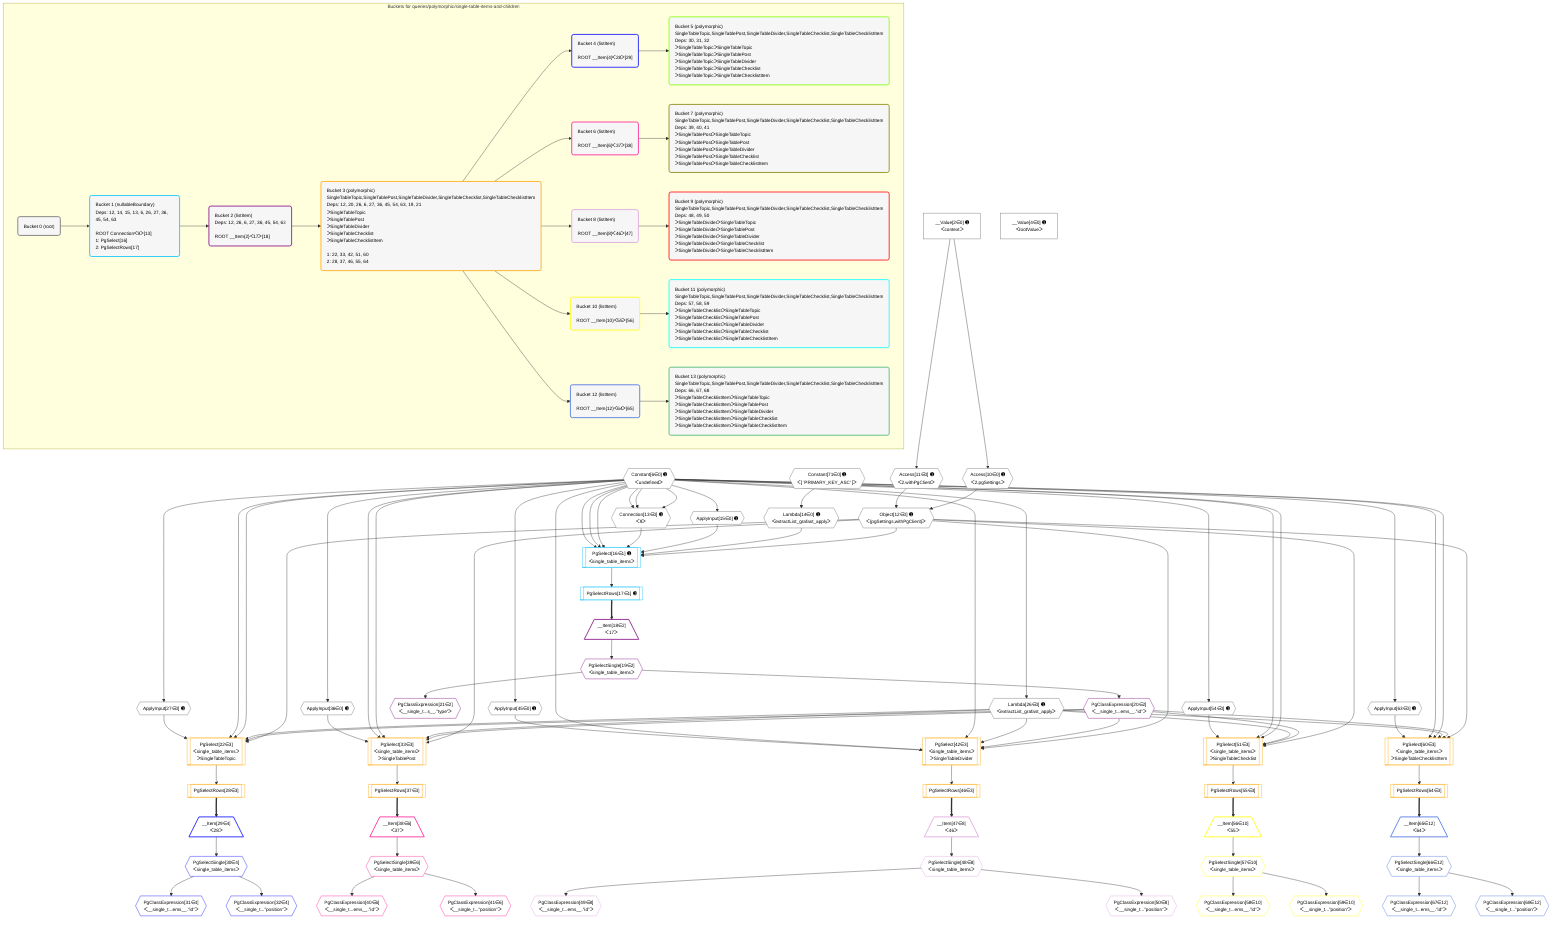 %%{init: {'themeVariables': { 'fontSize': '12px'}}}%%
graph TD
    classDef path fill:#eee,stroke:#000,color:#000
    classDef plan fill:#fff,stroke-width:1px,color:#000
    classDef itemplan fill:#fff,stroke-width:2px,color:#000
    classDef unbatchedplan fill:#dff,stroke-width:1px,color:#000
    classDef sideeffectplan fill:#fcc,stroke-width:2px,color:#000
    classDef bucket fill:#f6f6f6,color:#000,stroke-width:2px,text-align:left


    %% plan dependencies
    Connection13{{"Connection[13∈0] ➊<br />ᐸ9ᐳ"}}:::plan
    Constant6{{"Constant[6∈0] ➊<br />ᐸundefinedᐳ"}}:::plan
    Constant6 & Constant6 & Constant6 --> Connection13
    Object12{{"Object[12∈0] ➊<br />ᐸ{pgSettings,withPgClient}ᐳ"}}:::plan
    Access10{{"Access[10∈0] ➊<br />ᐸ2.pgSettingsᐳ"}}:::plan
    Access11{{"Access[11∈0] ➊<br />ᐸ2.withPgClientᐳ"}}:::plan
    Access10 & Access11 --> Object12
    __Value2["__Value[2∈0] ➊<br />ᐸcontextᐳ"]:::plan
    __Value2 --> Access10
    __Value2 --> Access11
    Lambda14{{"Lambda[14∈0] ➊<br />ᐸextractList_grafast_applyᐳ"}}:::plan
    Constant71{{"Constant[71∈0] ➊<br />ᐸ[ 'PRIMARY_KEY_ASC' ]ᐳ"}}:::plan
    Constant71 --> Lambda14
    ApplyInput15{{"ApplyInput[15∈0] ➊"}}:::plan
    Constant6 --> ApplyInput15
    Lambda26{{"Lambda[26∈0] ➊<br />ᐸextractList_grafast_applyᐳ"}}:::plan
    Constant6 --> Lambda26
    ApplyInput27{{"ApplyInput[27∈0] ➊"}}:::plan
    Constant6 --> ApplyInput27
    ApplyInput36{{"ApplyInput[36∈0] ➊"}}:::plan
    Constant6 --> ApplyInput36
    ApplyInput45{{"ApplyInput[45∈0] ➊"}}:::plan
    Constant6 --> ApplyInput45
    ApplyInput54{{"ApplyInput[54∈0] ➊"}}:::plan
    Constant6 --> ApplyInput54
    ApplyInput63{{"ApplyInput[63∈0] ➊"}}:::plan
    Constant6 --> ApplyInput63
    __Value4["__Value[4∈0] ➊<br />ᐸrootValueᐳ"]:::plan
    PgSelect16[["PgSelect[16∈1] ➊<br />ᐸsingle_table_itemsᐳ"]]:::plan
    Object12 & Lambda14 & ApplyInput15 & Connection13 & Constant6 & Constant6 & Constant6 --> PgSelect16
    PgSelectRows17[["PgSelectRows[17∈1] ➊"]]:::plan
    PgSelect16 --> PgSelectRows17
    __Item18[/"__Item[18∈2]<br />ᐸ17ᐳ"\]:::itemplan
    PgSelectRows17 ==> __Item18
    PgSelectSingle19{{"PgSelectSingle[19∈2]<br />ᐸsingle_table_itemsᐳ"}}:::plan
    __Item18 --> PgSelectSingle19
    PgClassExpression20{{"PgClassExpression[20∈2]<br />ᐸ__single_t...ems__.”id”ᐳ"}}:::plan
    PgSelectSingle19 --> PgClassExpression20
    PgClassExpression21{{"PgClassExpression[21∈2]<br />ᐸ__single_t...s__.”type”ᐳ"}}:::plan
    PgSelectSingle19 --> PgClassExpression21
    PgSelect22[["PgSelect[22∈3]<br />ᐸsingle_table_itemsᐳ<br />ᐳSingleTableTopic"]]:::plan
    Object12 & PgClassExpression20 & Lambda26 & Constant6 & Constant6 & ApplyInput27 --> PgSelect22
    PgSelect33[["PgSelect[33∈3]<br />ᐸsingle_table_itemsᐳ<br />ᐳSingleTablePost"]]:::plan
    Object12 & PgClassExpression20 & Lambda26 & Constant6 & Constant6 & ApplyInput36 --> PgSelect33
    PgSelect42[["PgSelect[42∈3]<br />ᐸsingle_table_itemsᐳ<br />ᐳSingleTableDivider"]]:::plan
    Object12 & PgClassExpression20 & Lambda26 & Constant6 & Constant6 & ApplyInput45 --> PgSelect42
    PgSelect51[["PgSelect[51∈3]<br />ᐸsingle_table_itemsᐳ<br />ᐳSingleTableChecklist"]]:::plan
    Object12 & PgClassExpression20 & Lambda26 & Constant6 & Constant6 & ApplyInput54 --> PgSelect51
    PgSelect60[["PgSelect[60∈3]<br />ᐸsingle_table_itemsᐳ<br />ᐳSingleTableChecklistItem"]]:::plan
    Object12 & PgClassExpression20 & Lambda26 & Constant6 & Constant6 & ApplyInput63 --> PgSelect60
    PgSelectRows28[["PgSelectRows[28∈3]"]]:::plan
    PgSelect22 --> PgSelectRows28
    PgSelectRows37[["PgSelectRows[37∈3]"]]:::plan
    PgSelect33 --> PgSelectRows37
    PgSelectRows46[["PgSelectRows[46∈3]"]]:::plan
    PgSelect42 --> PgSelectRows46
    PgSelectRows55[["PgSelectRows[55∈3]"]]:::plan
    PgSelect51 --> PgSelectRows55
    PgSelectRows64[["PgSelectRows[64∈3]"]]:::plan
    PgSelect60 --> PgSelectRows64
    __Item29[/"__Item[29∈4]<br />ᐸ28ᐳ"\]:::itemplan
    PgSelectRows28 ==> __Item29
    PgSelectSingle30{{"PgSelectSingle[30∈4]<br />ᐸsingle_table_itemsᐳ"}}:::plan
    __Item29 --> PgSelectSingle30
    PgClassExpression31{{"PgClassExpression[31∈4]<br />ᐸ__single_t...ems__.”id”ᐳ"}}:::plan
    PgSelectSingle30 --> PgClassExpression31
    PgClassExpression32{{"PgClassExpression[32∈4]<br />ᐸ__single_t...”position”ᐳ"}}:::plan
    PgSelectSingle30 --> PgClassExpression32
    __Item38[/"__Item[38∈6]<br />ᐸ37ᐳ"\]:::itemplan
    PgSelectRows37 ==> __Item38
    PgSelectSingle39{{"PgSelectSingle[39∈6]<br />ᐸsingle_table_itemsᐳ"}}:::plan
    __Item38 --> PgSelectSingle39
    PgClassExpression40{{"PgClassExpression[40∈6]<br />ᐸ__single_t...ems__.”id”ᐳ"}}:::plan
    PgSelectSingle39 --> PgClassExpression40
    PgClassExpression41{{"PgClassExpression[41∈6]<br />ᐸ__single_t...”position”ᐳ"}}:::plan
    PgSelectSingle39 --> PgClassExpression41
    __Item47[/"__Item[47∈8]<br />ᐸ46ᐳ"\]:::itemplan
    PgSelectRows46 ==> __Item47
    PgSelectSingle48{{"PgSelectSingle[48∈8]<br />ᐸsingle_table_itemsᐳ"}}:::plan
    __Item47 --> PgSelectSingle48
    PgClassExpression49{{"PgClassExpression[49∈8]<br />ᐸ__single_t...ems__.”id”ᐳ"}}:::plan
    PgSelectSingle48 --> PgClassExpression49
    PgClassExpression50{{"PgClassExpression[50∈8]<br />ᐸ__single_t...”position”ᐳ"}}:::plan
    PgSelectSingle48 --> PgClassExpression50
    __Item56[/"__Item[56∈10]<br />ᐸ55ᐳ"\]:::itemplan
    PgSelectRows55 ==> __Item56
    PgSelectSingle57{{"PgSelectSingle[57∈10]<br />ᐸsingle_table_itemsᐳ"}}:::plan
    __Item56 --> PgSelectSingle57
    PgClassExpression58{{"PgClassExpression[58∈10]<br />ᐸ__single_t...ems__.”id”ᐳ"}}:::plan
    PgSelectSingle57 --> PgClassExpression58
    PgClassExpression59{{"PgClassExpression[59∈10]<br />ᐸ__single_t...”position”ᐳ"}}:::plan
    PgSelectSingle57 --> PgClassExpression59
    __Item65[/"__Item[65∈12]<br />ᐸ64ᐳ"\]:::itemplan
    PgSelectRows64 ==> __Item65
    PgSelectSingle66{{"PgSelectSingle[66∈12]<br />ᐸsingle_table_itemsᐳ"}}:::plan
    __Item65 --> PgSelectSingle66
    PgClassExpression67{{"PgClassExpression[67∈12]<br />ᐸ__single_t...ems__.”id”ᐳ"}}:::plan
    PgSelectSingle66 --> PgClassExpression67
    PgClassExpression68{{"PgClassExpression[68∈12]<br />ᐸ__single_t...”position”ᐳ"}}:::plan
    PgSelectSingle66 --> PgClassExpression68

    %% define steps

    subgraph "Buckets for queries/polymorphic/single-table-items-and-children"
    Bucket0("Bucket 0 (root)"):::bucket
    classDef bucket0 stroke:#696969
    class Bucket0,__Value2,__Value4,Constant6,Access10,Access11,Object12,Connection13,Lambda14,ApplyInput15,Lambda26,ApplyInput27,ApplyInput36,ApplyInput45,ApplyInput54,ApplyInput63,Constant71 bucket0
    Bucket1("Bucket 1 (nullableBoundary)<br />Deps: 12, 14, 15, 13, 6, 26, 27, 36, 45, 54, 63<br /><br />ROOT Connectionᐸ9ᐳ[13]<br />1: PgSelect[16]<br />2: PgSelectRows[17]"):::bucket
    classDef bucket1 stroke:#00bfff
    class Bucket1,PgSelect16,PgSelectRows17 bucket1
    Bucket2("Bucket 2 (listItem)<br />Deps: 12, 26, 6, 27, 36, 45, 54, 63<br /><br />ROOT __Item{2}ᐸ17ᐳ[18]"):::bucket
    classDef bucket2 stroke:#7f007f
    class Bucket2,__Item18,PgSelectSingle19,PgClassExpression20,PgClassExpression21 bucket2
    Bucket3("Bucket 3 (polymorphic)<br />SingleTableTopic,SingleTablePost,SingleTableDivider,SingleTableChecklist,SingleTableChecklistItem<br />Deps: 12, 20, 26, 6, 27, 36, 45, 54, 63, 19, 21<br />ᐳSingleTableTopic<br />ᐳSingleTablePost<br />ᐳSingleTableDivider<br />ᐳSingleTableChecklist<br />ᐳSingleTableChecklistItem<br /><br />1: 22, 33, 42, 51, 60<br />2: 28, 37, 46, 55, 64"):::bucket
    classDef bucket3 stroke:#ffa500
    class Bucket3,PgSelect22,PgSelectRows28,PgSelect33,PgSelectRows37,PgSelect42,PgSelectRows46,PgSelect51,PgSelectRows55,PgSelect60,PgSelectRows64 bucket3
    Bucket4("Bucket 4 (listItem)<br /><br />ROOT __Item{4}ᐸ28ᐳ[29]"):::bucket
    classDef bucket4 stroke:#0000ff
    class Bucket4,__Item29,PgSelectSingle30,PgClassExpression31,PgClassExpression32 bucket4
    Bucket5("Bucket 5 (polymorphic)<br />SingleTableTopic,SingleTablePost,SingleTableDivider,SingleTableChecklist,SingleTableChecklistItem<br />Deps: 30, 31, 32<br />ᐳSingleTableTopicᐳSingleTableTopic<br />ᐳSingleTableTopicᐳSingleTablePost<br />ᐳSingleTableTopicᐳSingleTableDivider<br />ᐳSingleTableTopicᐳSingleTableChecklist<br />ᐳSingleTableTopicᐳSingleTableChecklistItem"):::bucket
    classDef bucket5 stroke:#7fff00
    class Bucket5 bucket5
    Bucket6("Bucket 6 (listItem)<br /><br />ROOT __Item{6}ᐸ37ᐳ[38]"):::bucket
    classDef bucket6 stroke:#ff1493
    class Bucket6,__Item38,PgSelectSingle39,PgClassExpression40,PgClassExpression41 bucket6
    Bucket7("Bucket 7 (polymorphic)<br />SingleTableTopic,SingleTablePost,SingleTableDivider,SingleTableChecklist,SingleTableChecklistItem<br />Deps: 39, 40, 41<br />ᐳSingleTablePostᐳSingleTableTopic<br />ᐳSingleTablePostᐳSingleTablePost<br />ᐳSingleTablePostᐳSingleTableDivider<br />ᐳSingleTablePostᐳSingleTableChecklist<br />ᐳSingleTablePostᐳSingleTableChecklistItem"):::bucket
    classDef bucket7 stroke:#808000
    class Bucket7 bucket7
    Bucket8("Bucket 8 (listItem)<br /><br />ROOT __Item{8}ᐸ46ᐳ[47]"):::bucket
    classDef bucket8 stroke:#dda0dd
    class Bucket8,__Item47,PgSelectSingle48,PgClassExpression49,PgClassExpression50 bucket8
    Bucket9("Bucket 9 (polymorphic)<br />SingleTableTopic,SingleTablePost,SingleTableDivider,SingleTableChecklist,SingleTableChecklistItem<br />Deps: 48, 49, 50<br />ᐳSingleTableDividerᐳSingleTableTopic<br />ᐳSingleTableDividerᐳSingleTablePost<br />ᐳSingleTableDividerᐳSingleTableDivider<br />ᐳSingleTableDividerᐳSingleTableChecklist<br />ᐳSingleTableDividerᐳSingleTableChecklistItem"):::bucket
    classDef bucket9 stroke:#ff0000
    class Bucket9 bucket9
    Bucket10("Bucket 10 (listItem)<br /><br />ROOT __Item{10}ᐸ55ᐳ[56]"):::bucket
    classDef bucket10 stroke:#ffff00
    class Bucket10,__Item56,PgSelectSingle57,PgClassExpression58,PgClassExpression59 bucket10
    Bucket11("Bucket 11 (polymorphic)<br />SingleTableTopic,SingleTablePost,SingleTableDivider,SingleTableChecklist,SingleTableChecklistItem<br />Deps: 57, 58, 59<br />ᐳSingleTableChecklistᐳSingleTableTopic<br />ᐳSingleTableChecklistᐳSingleTablePost<br />ᐳSingleTableChecklistᐳSingleTableDivider<br />ᐳSingleTableChecklistᐳSingleTableChecklist<br />ᐳSingleTableChecklistᐳSingleTableChecklistItem"):::bucket
    classDef bucket11 stroke:#00ffff
    class Bucket11 bucket11
    Bucket12("Bucket 12 (listItem)<br /><br />ROOT __Item{12}ᐸ64ᐳ[65]"):::bucket
    classDef bucket12 stroke:#4169e1
    class Bucket12,__Item65,PgSelectSingle66,PgClassExpression67,PgClassExpression68 bucket12
    Bucket13("Bucket 13 (polymorphic)<br />SingleTableTopic,SingleTablePost,SingleTableDivider,SingleTableChecklist,SingleTableChecklistItem<br />Deps: 66, 67, 68<br />ᐳSingleTableChecklistItemᐳSingleTableTopic<br />ᐳSingleTableChecklistItemᐳSingleTablePost<br />ᐳSingleTableChecklistItemᐳSingleTableDivider<br />ᐳSingleTableChecklistItemᐳSingleTableChecklist<br />ᐳSingleTableChecklistItemᐳSingleTableChecklistItem"):::bucket
    classDef bucket13 stroke:#3cb371
    class Bucket13 bucket13
    Bucket0 --> Bucket1
    Bucket1 --> Bucket2
    Bucket2 --> Bucket3
    Bucket3 --> Bucket4 & Bucket6 & Bucket8 & Bucket10 & Bucket12
    Bucket4 --> Bucket5
    Bucket6 --> Bucket7
    Bucket8 --> Bucket9
    Bucket10 --> Bucket11
    Bucket12 --> Bucket13
    end